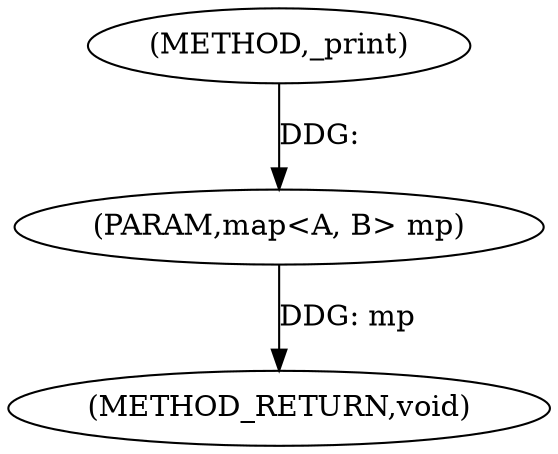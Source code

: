 digraph "_print" {  
"1000254" [label = "(METHOD,_print)" ]
"1000257" [label = "(METHOD_RETURN,void)" ]
"1000255" [label = "(PARAM,map<A, B> mp)" ]
  "1000255" -> "1000257"  [ label = "DDG: mp"] 
  "1000254" -> "1000255"  [ label = "DDG: "] 
}
